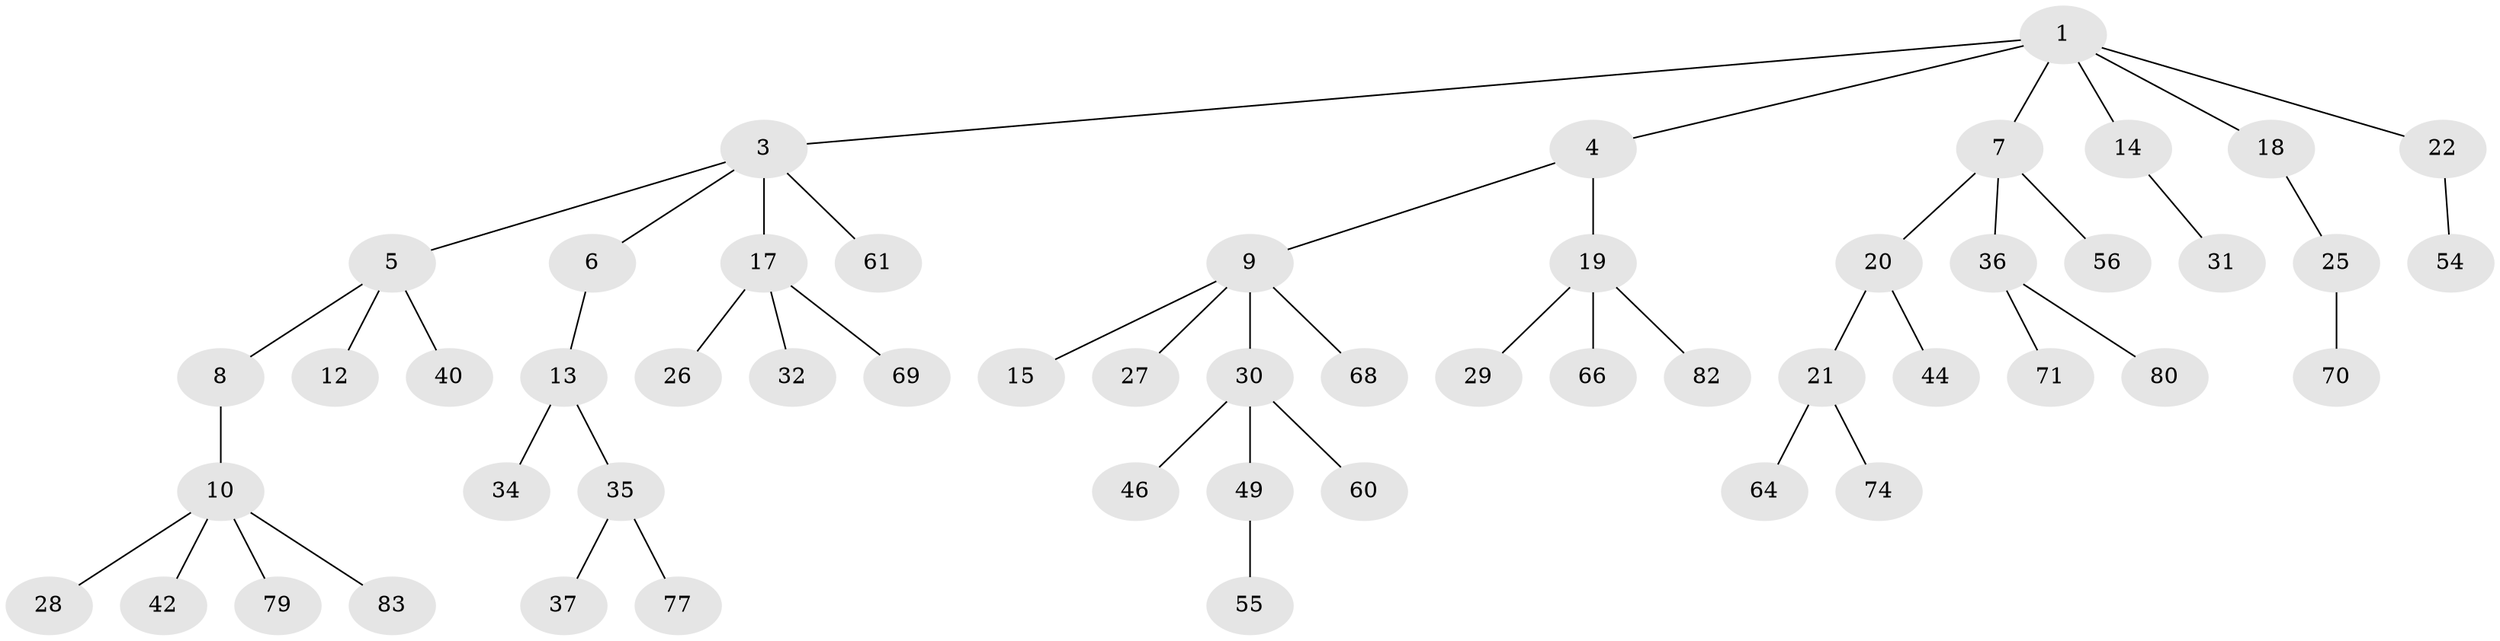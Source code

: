 // Generated by graph-tools (version 1.1) at 2025/52/02/27/25 19:52:12]
// undirected, 53 vertices, 52 edges
graph export_dot {
graph [start="1"]
  node [color=gray90,style=filled];
  1 [super="+2"];
  3 [super="+11"];
  4 [super="+50"];
  5 [super="+73"];
  6 [super="+52"];
  7 [super="+23"];
  8 [super="+76"];
  9 [super="+16"];
  10 [super="+33"];
  12;
  13 [super="+24"];
  14 [super="+38"];
  15 [super="+41"];
  17 [super="+57"];
  18 [super="+48"];
  19 [super="+45"];
  20;
  21 [super="+65"];
  22;
  25 [super="+67"];
  26;
  27 [super="+58"];
  28;
  29 [super="+53"];
  30 [super="+39"];
  31;
  32;
  34 [super="+43"];
  35 [super="+75"];
  36 [super="+59"];
  37 [super="+72"];
  40 [super="+47"];
  42 [super="+62"];
  44;
  46 [super="+63"];
  49 [super="+51"];
  54 [super="+78"];
  55;
  56;
  60;
  61;
  64 [super="+81"];
  66;
  68;
  69;
  70;
  71;
  74;
  77;
  79;
  80;
  82;
  83;
  1 -- 3;
  1 -- 7;
  1 -- 14;
  1 -- 18;
  1 -- 4;
  1 -- 22;
  3 -- 5;
  3 -- 6;
  3 -- 17;
  3 -- 61;
  4 -- 9;
  4 -- 19;
  5 -- 8;
  5 -- 12;
  5 -- 40;
  6 -- 13;
  7 -- 20;
  7 -- 36;
  7 -- 56;
  8 -- 10;
  9 -- 15;
  9 -- 30;
  9 -- 27;
  9 -- 68;
  10 -- 28;
  10 -- 83;
  10 -- 42;
  10 -- 79;
  13 -- 34;
  13 -- 35;
  14 -- 31;
  17 -- 26;
  17 -- 32;
  17 -- 69;
  18 -- 25;
  19 -- 29;
  19 -- 66;
  19 -- 82;
  20 -- 21;
  20 -- 44;
  21 -- 64;
  21 -- 74;
  22 -- 54;
  25 -- 70;
  30 -- 49;
  30 -- 60;
  30 -- 46;
  35 -- 37;
  35 -- 77;
  36 -- 80;
  36 -- 71;
  49 -- 55;
}
